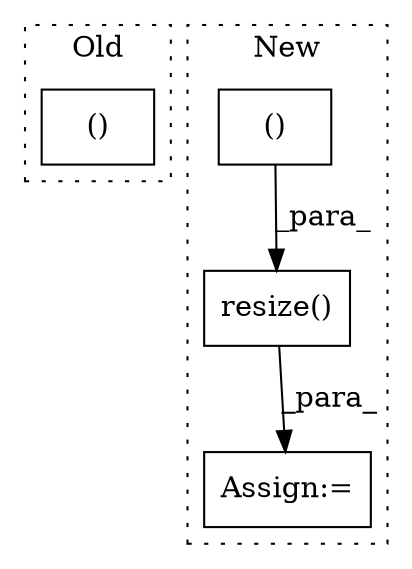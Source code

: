 digraph G {
subgraph cluster0 {
1 [label="()" a="54" s="3907" l="23" shape="box"];
label = "Old";
style="dotted";
}
subgraph cluster1 {
2 [label="resize()" a="75" s="3893,3965" l="11,1" shape="box"];
3 [label="Assign:=" a="68" s="3890" l="3" shape="box"];
4 [label="()" a="54" s="3941" l="7" shape="box"];
label = "New";
style="dotted";
}
2 -> 3 [label="_para_"];
4 -> 2 [label="_para_"];
}